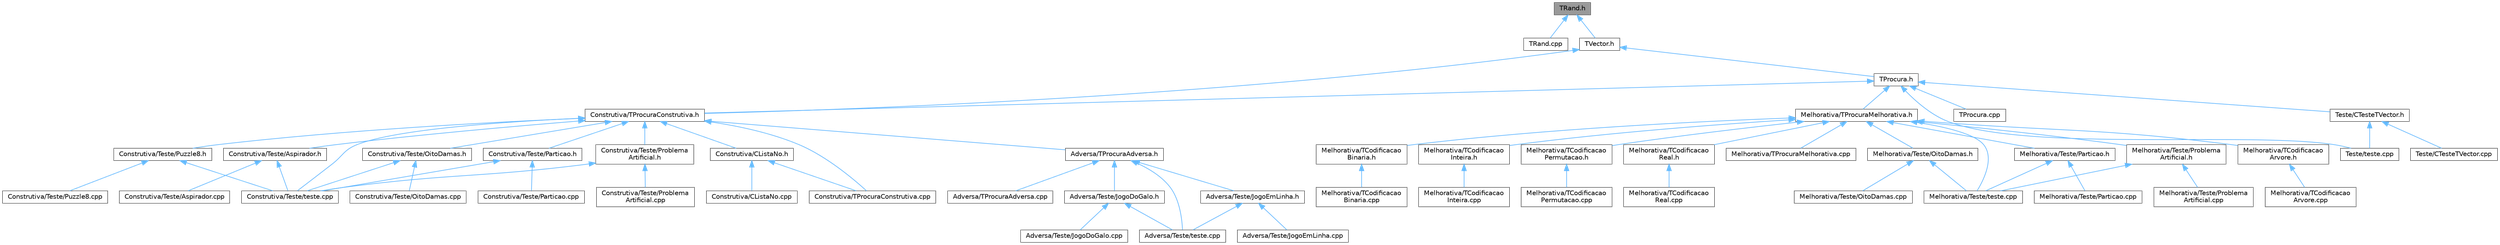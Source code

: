 digraph "TRand.h"
{
 // LATEX_PDF_SIZE
  bgcolor="transparent";
  edge [fontname=Helvetica,fontsize=10,labelfontname=Helvetica,labelfontsize=10];
  node [fontname=Helvetica,fontsize=10,shape=box,height=0.2,width=0.4];
  Node1 [id="Node000001",label="TRand.h",height=0.2,width=0.4,color="gray40", fillcolor="grey60", style="filled", fontcolor="black",tooltip="Interface para geração de números aleatórios independentes do sistema operativo."];
  Node1 -> Node2 [id="edge62_Node000001_Node000002",dir="back",color="steelblue1",style="solid",tooltip=" "];
  Node2 [id="Node000002",label="TRand.cpp",height=0.2,width=0.4,color="grey40", fillcolor="white", style="filled",URL="$TRand_8cpp.html",tooltip=" "];
  Node1 -> Node3 [id="edge63_Node000001_Node000003",dir="back",color="steelblue1",style="solid",tooltip=" "];
  Node3 [id="Node000003",label="TVector.h",height=0.2,width=0.4,color="grey40", fillcolor="white", style="filled",URL="$TVector_8h.html",tooltip="Vetor dinâmico genérico com operações de pilha, conjuntos e algoritmos úteis."];
  Node3 -> Node4 [id="edge64_Node000003_Node000004",dir="back",color="steelblue1",style="solid",tooltip=" "];
  Node4 [id="Node000004",label="Construtiva/TProcuraConstrutiva.h",height=0.2,width=0.4,color="grey40", fillcolor="white", style="filled",URL="$TProcuraConstrutiva_8h.html",tooltip=" "];
  Node4 -> Node5 [id="edge65_Node000004_Node000005",dir="back",color="steelblue1",style="solid",tooltip=" "];
  Node5 [id="Node000005",label="Adversa/TProcuraAdversa.h",height=0.2,width=0.4,color="grey40", fillcolor="white", style="filled",URL="$TProcuraAdversa_8h.html",tooltip=" "];
  Node5 -> Node6 [id="edge66_Node000005_Node000006",dir="back",color="steelblue1",style="solid",tooltip=" "];
  Node6 [id="Node000006",label="Adversa/TProcuraAdversa.cpp",height=0.2,width=0.4,color="grey40", fillcolor="white", style="filled",URL="$TProcuraAdversa_8cpp.html",tooltip=" "];
  Node5 -> Node7 [id="edge67_Node000005_Node000007",dir="back",color="steelblue1",style="solid",tooltip=" "];
  Node7 [id="Node000007",label="Adversa/Teste/JogoDoGalo.h",height=0.2,width=0.4,color="grey40", fillcolor="white", style="filled",URL="$JogoDoGalo_8h.html",tooltip=" "];
  Node7 -> Node8 [id="edge68_Node000007_Node000008",dir="back",color="steelblue1",style="solid",tooltip=" "];
  Node8 [id="Node000008",label="Adversa/Teste/JogoDoGalo.cpp",height=0.2,width=0.4,color="grey40", fillcolor="white", style="filled",URL="$JogoDoGalo_8cpp.html",tooltip=" "];
  Node7 -> Node9 [id="edge69_Node000007_Node000009",dir="back",color="steelblue1",style="solid",tooltip=" "];
  Node9 [id="Node000009",label="Adversa/Teste/teste.cpp",height=0.2,width=0.4,color="grey40", fillcolor="white", style="filled",URL="$Adversa_2Teste_2teste_8cpp.html",tooltip=" "];
  Node5 -> Node10 [id="edge70_Node000005_Node000010",dir="back",color="steelblue1",style="solid",tooltip=" "];
  Node10 [id="Node000010",label="Adversa/Teste/JogoEmLinha.h",height=0.2,width=0.4,color="grey40", fillcolor="white", style="filled",URL="$JogoEmLinha_8h.html",tooltip=" "];
  Node10 -> Node11 [id="edge71_Node000010_Node000011",dir="back",color="steelblue1",style="solid",tooltip=" "];
  Node11 [id="Node000011",label="Adversa/Teste/JogoEmLinha.cpp",height=0.2,width=0.4,color="grey40", fillcolor="white", style="filled",URL="$JogoEmLinha_8cpp.html",tooltip=" "];
  Node10 -> Node9 [id="edge72_Node000010_Node000009",dir="back",color="steelblue1",style="solid",tooltip=" "];
  Node5 -> Node9 [id="edge73_Node000005_Node000009",dir="back",color="steelblue1",style="solid",tooltip=" "];
  Node4 -> Node12 [id="edge74_Node000004_Node000012",dir="back",color="steelblue1",style="solid",tooltip=" "];
  Node12 [id="Node000012",label="Construtiva/CListaNo.h",height=0.2,width=0.4,color="grey40", fillcolor="white", style="filled",URL="$CListaNo_8h.html",tooltip=" "];
  Node12 -> Node13 [id="edge75_Node000012_Node000013",dir="back",color="steelblue1",style="solid",tooltip=" "];
  Node13 [id="Node000013",label="Construtiva/CListaNo.cpp",height=0.2,width=0.4,color="grey40", fillcolor="white", style="filled",URL="$CListaNo_8cpp.html",tooltip=" "];
  Node12 -> Node14 [id="edge76_Node000012_Node000014",dir="back",color="steelblue1",style="solid",tooltip=" "];
  Node14 [id="Node000014",label="Construtiva/TProcuraConstrutiva.cpp",height=0.2,width=0.4,color="grey40", fillcolor="white", style="filled",URL="$TProcuraConstrutiva_8cpp.html",tooltip=" "];
  Node4 -> Node14 [id="edge77_Node000004_Node000014",dir="back",color="steelblue1",style="solid",tooltip=" "];
  Node4 -> Node15 [id="edge78_Node000004_Node000015",dir="back",color="steelblue1",style="solid",tooltip=" "];
  Node15 [id="Node000015",label="Construtiva/Teste/Aspirador.h",height=0.2,width=0.4,color="grey40", fillcolor="white", style="filled",URL="$Aspirador_8h.html",tooltip=" "];
  Node15 -> Node16 [id="edge79_Node000015_Node000016",dir="back",color="steelblue1",style="solid",tooltip=" "];
  Node16 [id="Node000016",label="Construtiva/Teste/Aspirador.cpp",height=0.2,width=0.4,color="grey40", fillcolor="white", style="filled",URL="$Aspirador_8cpp.html",tooltip=" "];
  Node15 -> Node17 [id="edge80_Node000015_Node000017",dir="back",color="steelblue1",style="solid",tooltip=" "];
  Node17 [id="Node000017",label="Construtiva/Teste/teste.cpp",height=0.2,width=0.4,color="grey40", fillcolor="white", style="filled",URL="$Construtiva_2Teste_2teste_8cpp.html",tooltip=" "];
  Node4 -> Node18 [id="edge81_Node000004_Node000018",dir="back",color="steelblue1",style="solid",tooltip=" "];
  Node18 [id="Node000018",label="Construtiva/Teste/OitoDamas.h",height=0.2,width=0.4,color="grey40", fillcolor="white", style="filled",URL="$Construtiva_2Teste_2OitoDamas_8h.html",tooltip=" "];
  Node18 -> Node19 [id="edge82_Node000018_Node000019",dir="back",color="steelblue1",style="solid",tooltip=" "];
  Node19 [id="Node000019",label="Construtiva/Teste/OitoDamas.cpp",height=0.2,width=0.4,color="grey40", fillcolor="white", style="filled",URL="$Construtiva_2Teste_2OitoDamas_8cpp.html",tooltip=" "];
  Node18 -> Node17 [id="edge83_Node000018_Node000017",dir="back",color="steelblue1",style="solid",tooltip=" "];
  Node4 -> Node20 [id="edge84_Node000004_Node000020",dir="back",color="steelblue1",style="solid",tooltip=" "];
  Node20 [id="Node000020",label="Construtiva/Teste/Particao.h",height=0.2,width=0.4,color="grey40", fillcolor="white", style="filled",URL="$Construtiva_2Teste_2Particao_8h.html",tooltip=" "];
  Node20 -> Node21 [id="edge85_Node000020_Node000021",dir="back",color="steelblue1",style="solid",tooltip=" "];
  Node21 [id="Node000021",label="Construtiva/Teste/Particao.cpp",height=0.2,width=0.4,color="grey40", fillcolor="white", style="filled",URL="$Construtiva_2Teste_2Particao_8cpp.html",tooltip=" "];
  Node20 -> Node17 [id="edge86_Node000020_Node000017",dir="back",color="steelblue1",style="solid",tooltip=" "];
  Node4 -> Node22 [id="edge87_Node000004_Node000022",dir="back",color="steelblue1",style="solid",tooltip=" "];
  Node22 [id="Node000022",label="Construtiva/Teste/Problema\lArtificial.h",height=0.2,width=0.4,color="grey40", fillcolor="white", style="filled",URL="$Construtiva_2Teste_2ProblemaArtificial_8h.html",tooltip=" "];
  Node22 -> Node23 [id="edge88_Node000022_Node000023",dir="back",color="steelblue1",style="solid",tooltip=" "];
  Node23 [id="Node000023",label="Construtiva/Teste/Problema\lArtificial.cpp",height=0.2,width=0.4,color="grey40", fillcolor="white", style="filled",URL="$Construtiva_2Teste_2ProblemaArtificial_8cpp.html",tooltip=" "];
  Node22 -> Node17 [id="edge89_Node000022_Node000017",dir="back",color="steelblue1",style="solid",tooltip=" "];
  Node4 -> Node24 [id="edge90_Node000004_Node000024",dir="back",color="steelblue1",style="solid",tooltip=" "];
  Node24 [id="Node000024",label="Construtiva/Teste/Puzzle8.h",height=0.2,width=0.4,color="grey40", fillcolor="white", style="filled",URL="$Puzzle8_8h.html",tooltip=" "];
  Node24 -> Node25 [id="edge91_Node000024_Node000025",dir="back",color="steelblue1",style="solid",tooltip=" "];
  Node25 [id="Node000025",label="Construtiva/Teste/Puzzle8.cpp",height=0.2,width=0.4,color="grey40", fillcolor="white", style="filled",URL="$Puzzle8_8cpp.html",tooltip=" "];
  Node24 -> Node17 [id="edge92_Node000024_Node000017",dir="back",color="steelblue1",style="solid",tooltip=" "];
  Node4 -> Node17 [id="edge93_Node000004_Node000017",dir="back",color="steelblue1",style="solid",tooltip=" "];
  Node3 -> Node26 [id="edge94_Node000003_Node000026",dir="back",color="steelblue1",style="solid",tooltip=" "];
  Node26 [id="Node000026",label="TProcura.h",height=0.2,width=0.4,color="grey40", fillcolor="white", style="filled",URL="$TProcura_8h.html",tooltip=" "];
  Node26 -> Node4 [id="edge95_Node000026_Node000004",dir="back",color="steelblue1",style="solid",tooltip=" "];
  Node26 -> Node27 [id="edge96_Node000026_Node000027",dir="back",color="steelblue1",style="solid",tooltip=" "];
  Node27 [id="Node000027",label="Melhorativa/TProcuraMelhorativa.h",height=0.2,width=0.4,color="grey40", fillcolor="white", style="filled",URL="$TProcuraMelhorativa_8h.html",tooltip=" "];
  Node27 -> Node28 [id="edge97_Node000027_Node000028",dir="back",color="steelblue1",style="solid",tooltip=" "];
  Node28 [id="Node000028",label="Melhorativa/TCodificacao\lArvore.h",height=0.2,width=0.4,color="grey40", fillcolor="white", style="filled",URL="$TCodificacaoArvore_8h.html",tooltip=" "];
  Node28 -> Node29 [id="edge98_Node000028_Node000029",dir="back",color="steelblue1",style="solid",tooltip=" "];
  Node29 [id="Node000029",label="Melhorativa/TCodificacao\lArvore.cpp",height=0.2,width=0.4,color="grey40", fillcolor="white", style="filled",URL="$TCodificacaoArvore_8cpp.html",tooltip=" "];
  Node27 -> Node30 [id="edge99_Node000027_Node000030",dir="back",color="steelblue1",style="solid",tooltip=" "];
  Node30 [id="Node000030",label="Melhorativa/TCodificacao\lBinaria.h",height=0.2,width=0.4,color="grey40", fillcolor="white", style="filled",URL="$TCodificacaoBinaria_8h.html",tooltip=" "];
  Node30 -> Node31 [id="edge100_Node000030_Node000031",dir="back",color="steelblue1",style="solid",tooltip=" "];
  Node31 [id="Node000031",label="Melhorativa/TCodificacao\lBinaria.cpp",height=0.2,width=0.4,color="grey40", fillcolor="white", style="filled",URL="$TCodificacaoBinaria_8cpp.html",tooltip=" "];
  Node27 -> Node32 [id="edge101_Node000027_Node000032",dir="back",color="steelblue1",style="solid",tooltip=" "];
  Node32 [id="Node000032",label="Melhorativa/TCodificacao\lInteira.h",height=0.2,width=0.4,color="grey40", fillcolor="white", style="filled",URL="$TCodificacaoInteira_8h.html",tooltip=" "];
  Node32 -> Node33 [id="edge102_Node000032_Node000033",dir="back",color="steelblue1",style="solid",tooltip=" "];
  Node33 [id="Node000033",label="Melhorativa/TCodificacao\lInteira.cpp",height=0.2,width=0.4,color="grey40", fillcolor="white", style="filled",URL="$TCodificacaoInteira_8cpp.html",tooltip=" "];
  Node27 -> Node34 [id="edge103_Node000027_Node000034",dir="back",color="steelblue1",style="solid",tooltip=" "];
  Node34 [id="Node000034",label="Melhorativa/TCodificacao\lPermutacao.h",height=0.2,width=0.4,color="grey40", fillcolor="white", style="filled",URL="$TCodificacaoPermutacao_8h.html",tooltip=" "];
  Node34 -> Node35 [id="edge104_Node000034_Node000035",dir="back",color="steelblue1",style="solid",tooltip=" "];
  Node35 [id="Node000035",label="Melhorativa/TCodificacao\lPermutacao.cpp",height=0.2,width=0.4,color="grey40", fillcolor="white", style="filled",URL="$TCodificacaoPermutacao_8cpp.html",tooltip=" "];
  Node27 -> Node36 [id="edge105_Node000027_Node000036",dir="back",color="steelblue1",style="solid",tooltip=" "];
  Node36 [id="Node000036",label="Melhorativa/TCodificacao\lReal.h",height=0.2,width=0.4,color="grey40", fillcolor="white", style="filled",URL="$TCodificacaoReal_8h.html",tooltip=" "];
  Node36 -> Node37 [id="edge106_Node000036_Node000037",dir="back",color="steelblue1",style="solid",tooltip=" "];
  Node37 [id="Node000037",label="Melhorativa/TCodificacao\lReal.cpp",height=0.2,width=0.4,color="grey40", fillcolor="white", style="filled",URL="$TCodificacaoReal_8cpp.html",tooltip=" "];
  Node27 -> Node38 [id="edge107_Node000027_Node000038",dir="back",color="steelblue1",style="solid",tooltip=" "];
  Node38 [id="Node000038",label="Melhorativa/TProcuraMelhorativa.cpp",height=0.2,width=0.4,color="grey40", fillcolor="white", style="filled",URL="$TProcuraMelhorativa_8cpp.html",tooltip=" "];
  Node27 -> Node39 [id="edge108_Node000027_Node000039",dir="back",color="steelblue1",style="solid",tooltip=" "];
  Node39 [id="Node000039",label="Melhorativa/Teste/OitoDamas.h",height=0.2,width=0.4,color="grey40", fillcolor="white", style="filled",URL="$Melhorativa_2Teste_2OitoDamas_8h.html",tooltip=" "];
  Node39 -> Node40 [id="edge109_Node000039_Node000040",dir="back",color="steelblue1",style="solid",tooltip=" "];
  Node40 [id="Node000040",label="Melhorativa/Teste/OitoDamas.cpp",height=0.2,width=0.4,color="grey40", fillcolor="white", style="filled",URL="$Melhorativa_2Teste_2OitoDamas_8cpp.html",tooltip=" "];
  Node39 -> Node41 [id="edge110_Node000039_Node000041",dir="back",color="steelblue1",style="solid",tooltip=" "];
  Node41 [id="Node000041",label="Melhorativa/Teste/teste.cpp",height=0.2,width=0.4,color="grey40", fillcolor="white", style="filled",URL="$Melhorativa_2Teste_2teste_8cpp.html",tooltip=" "];
  Node27 -> Node42 [id="edge111_Node000027_Node000042",dir="back",color="steelblue1",style="solid",tooltip=" "];
  Node42 [id="Node000042",label="Melhorativa/Teste/Particao.h",height=0.2,width=0.4,color="grey40", fillcolor="white", style="filled",URL="$Melhorativa_2Teste_2Particao_8h.html",tooltip=" "];
  Node42 -> Node43 [id="edge112_Node000042_Node000043",dir="back",color="steelblue1",style="solid",tooltip=" "];
  Node43 [id="Node000043",label="Melhorativa/Teste/Particao.cpp",height=0.2,width=0.4,color="grey40", fillcolor="white", style="filled",URL="$Melhorativa_2Teste_2Particao_8cpp.html",tooltip=" "];
  Node42 -> Node41 [id="edge113_Node000042_Node000041",dir="back",color="steelblue1",style="solid",tooltip=" "];
  Node27 -> Node44 [id="edge114_Node000027_Node000044",dir="back",color="steelblue1",style="solid",tooltip=" "];
  Node44 [id="Node000044",label="Melhorativa/Teste/Problema\lArtificial.h",height=0.2,width=0.4,color="grey40", fillcolor="white", style="filled",URL="$Melhorativa_2Teste_2ProblemaArtificial_8h.html",tooltip=" "];
  Node44 -> Node45 [id="edge115_Node000044_Node000045",dir="back",color="steelblue1",style="solid",tooltip=" "];
  Node45 [id="Node000045",label="Melhorativa/Teste/Problema\lArtificial.cpp",height=0.2,width=0.4,color="grey40", fillcolor="white", style="filled",URL="$Melhorativa_2Teste_2ProblemaArtificial_8cpp.html",tooltip=" "];
  Node44 -> Node41 [id="edge116_Node000044_Node000041",dir="back",color="steelblue1",style="solid",tooltip=" "];
  Node27 -> Node41 [id="edge117_Node000027_Node000041",dir="back",color="steelblue1",style="solid",tooltip=" "];
  Node26 -> Node46 [id="edge118_Node000026_Node000046",dir="back",color="steelblue1",style="solid",tooltip=" "];
  Node46 [id="Node000046",label="TProcura.cpp",height=0.2,width=0.4,color="grey40", fillcolor="white", style="filled",URL="$TProcura_8cpp.html",tooltip=" "];
  Node26 -> Node47 [id="edge119_Node000026_Node000047",dir="back",color="steelblue1",style="solid",tooltip=" "];
  Node47 [id="Node000047",label="Teste/CTesteTVector.h",height=0.2,width=0.4,color="grey40", fillcolor="white", style="filled",URL="$CTesteTVector_8h.html",tooltip=" "];
  Node47 -> Node48 [id="edge120_Node000047_Node000048",dir="back",color="steelblue1",style="solid",tooltip=" "];
  Node48 [id="Node000048",label="Teste/CTesteTVector.cpp",height=0.2,width=0.4,color="grey40", fillcolor="white", style="filled",URL="$CTesteTVector_8cpp.html",tooltip=" "];
  Node47 -> Node49 [id="edge121_Node000047_Node000049",dir="back",color="steelblue1",style="solid",tooltip=" "];
  Node49 [id="Node000049",label="Teste/teste.cpp",height=0.2,width=0.4,color="grey40", fillcolor="white", style="filled",URL="$Teste_2teste_8cpp.html",tooltip=" "];
  Node26 -> Node49 [id="edge122_Node000026_Node000049",dir="back",color="steelblue1",style="solid",tooltip=" "];
}
